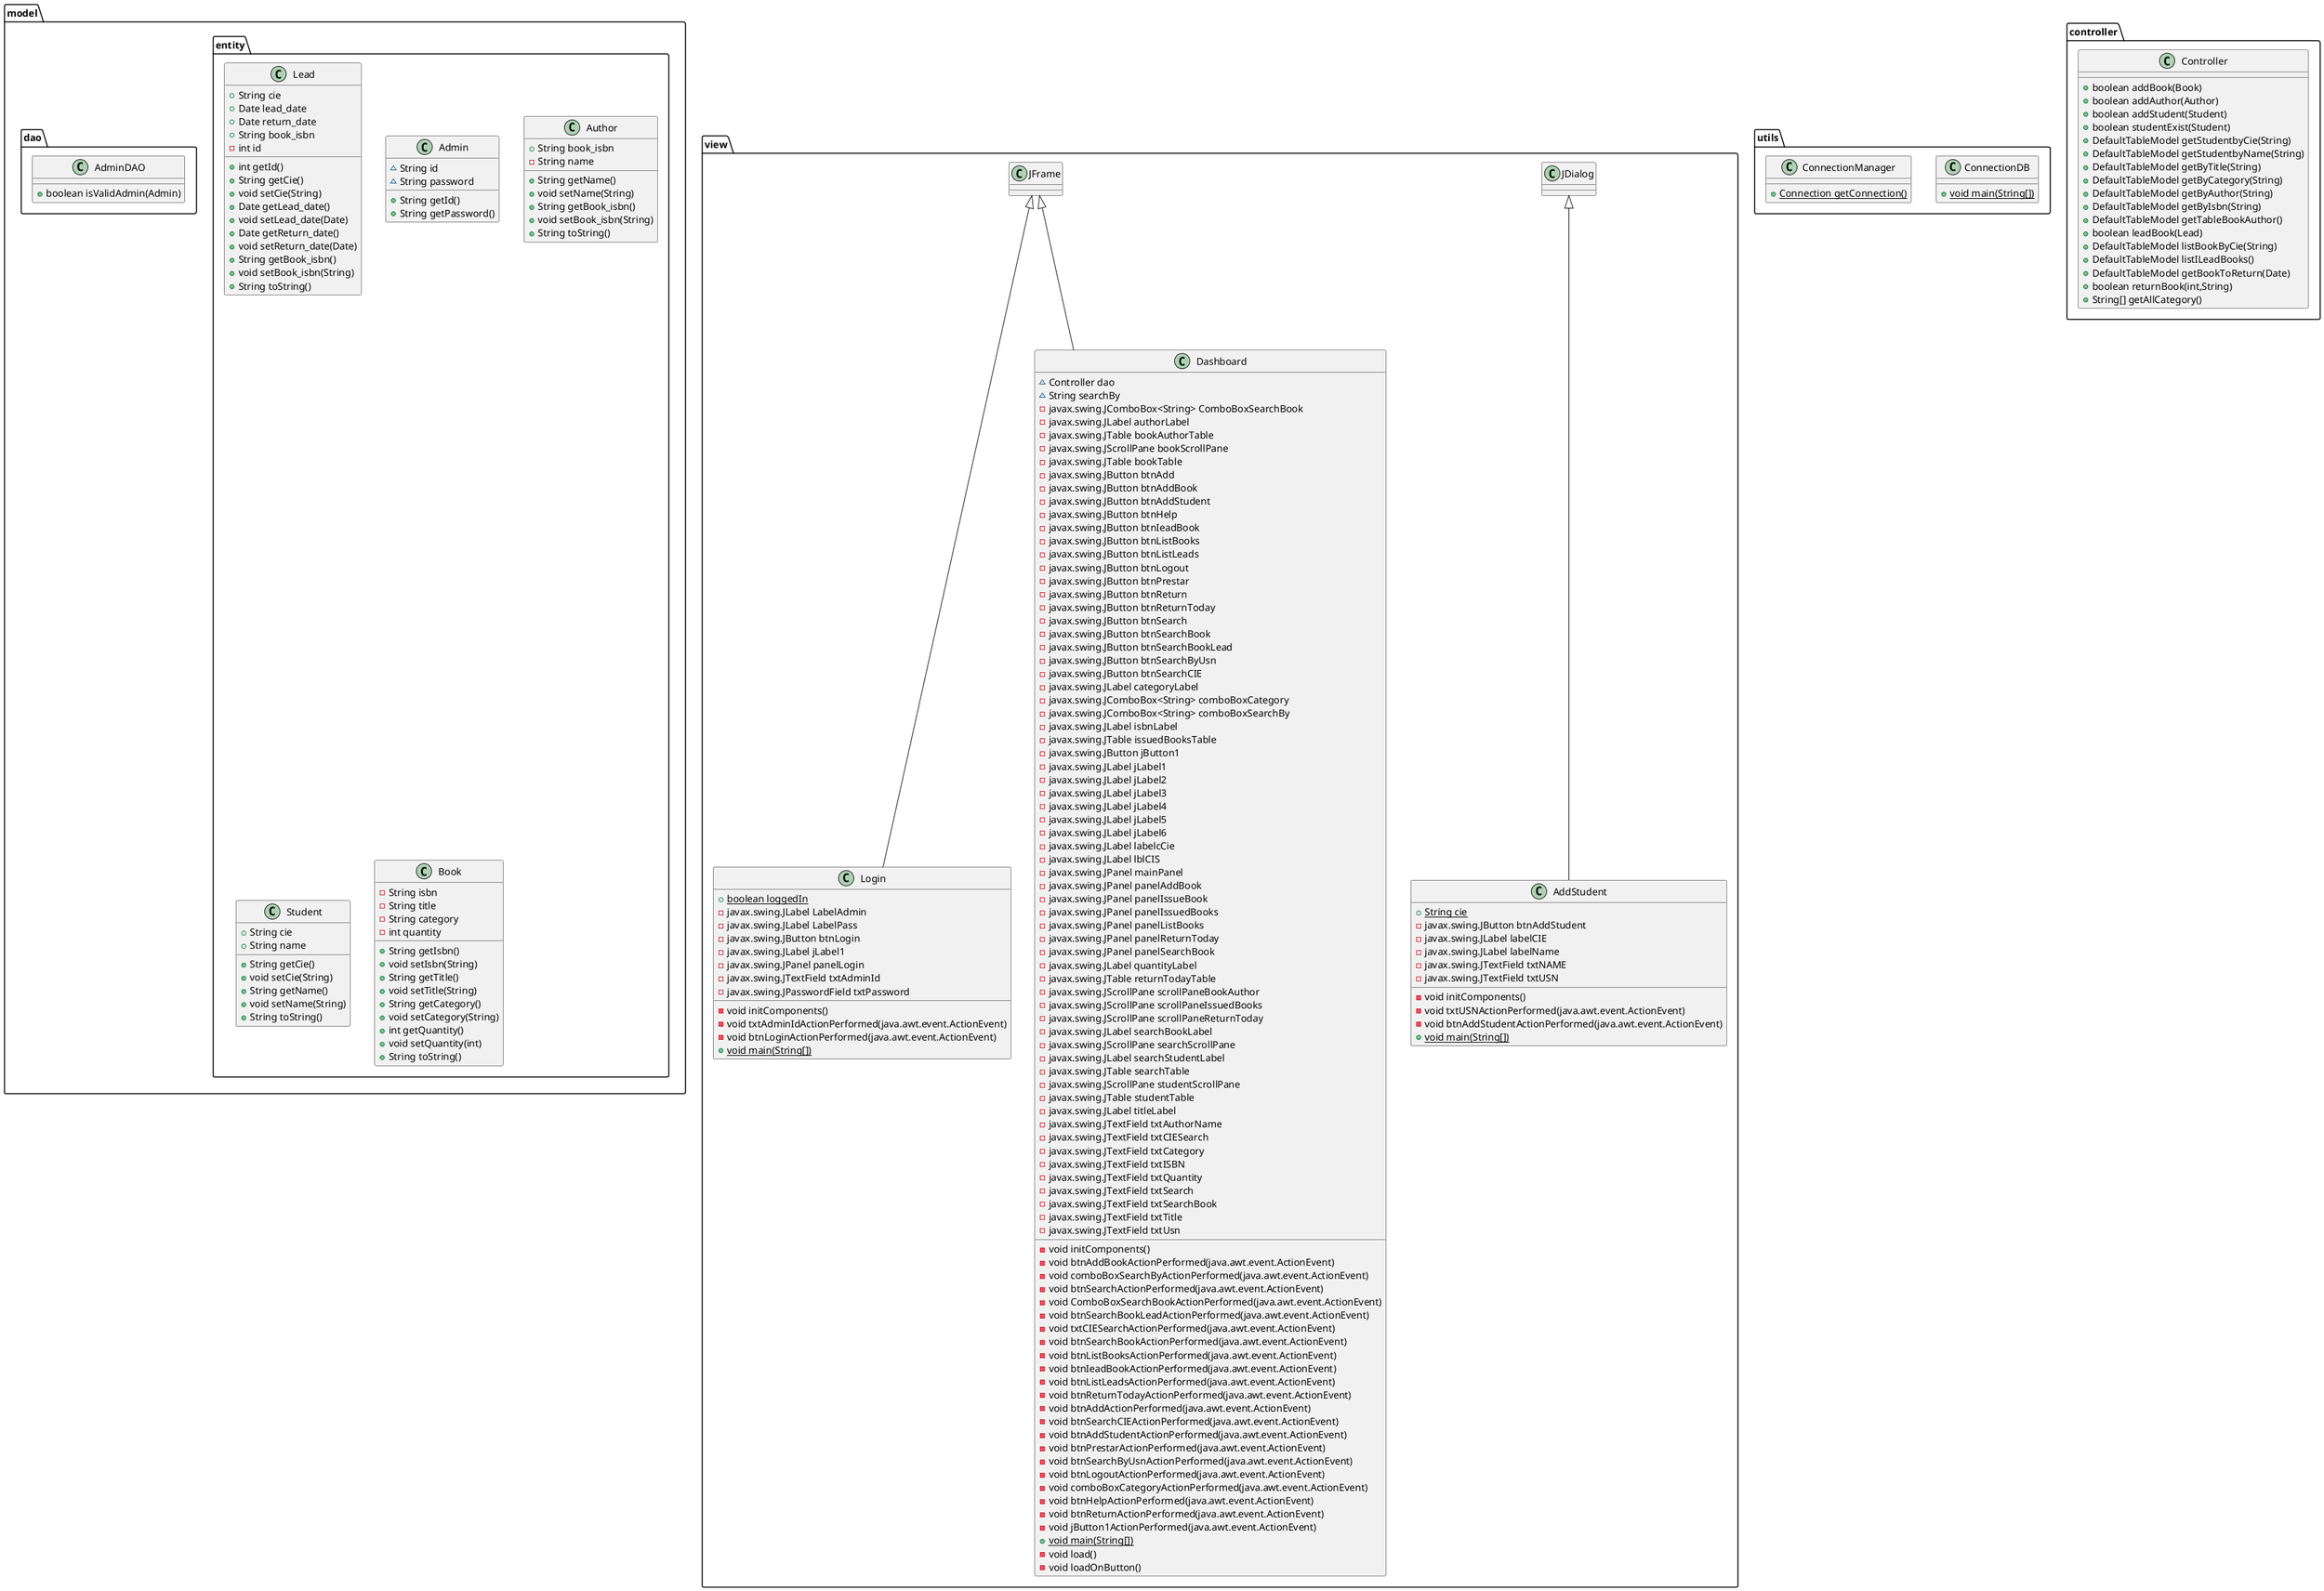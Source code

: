@startuml
class model.entity.Lead {
+ String cie
+ Date lead_date
+ Date return_date
+ String book_isbn
- int id
+ int getId()
+ String getCie()
+ void setCie(String)
+ Date getLead_date()
+ void setLead_date(Date)
+ Date getReturn_date()
+ void setReturn_date(Date)
+ String getBook_isbn()
+ void setBook_isbn(String)
+ String toString()
}
class model.entity.Admin {
~ String id
~ String password
+ String getId()
+ String getPassword()
}
class view.AddStudent {
+ {static} String cie
- javax.swing.JButton btnAddStudent
- javax.swing.JLabel labelCIE
- javax.swing.JLabel labelName
- javax.swing.JTextField txtNAME
- javax.swing.JTextField txtUSN
- void initComponents()
- void txtUSNActionPerformed(java.awt.event.ActionEvent)
- void btnAddStudentActionPerformed(java.awt.event.ActionEvent)
+ {static} void main(String[])
}
class view.Login {
+ {static} boolean loggedIn
- javax.swing.JLabel LabelAdmin
- javax.swing.JLabel LabelPass
- javax.swing.JButton btnLogin
- javax.swing.JLabel jLabel1
- javax.swing.JPanel panelLogin
- javax.swing.JTextField txtAdminId
- javax.swing.JPasswordField txtPassword
- void initComponents()
- void txtAdminIdActionPerformed(java.awt.event.ActionEvent)
- void btnLoginActionPerformed(java.awt.event.ActionEvent)
+ {static} void main(String[])
}
class utils.ConnectionDB {
+ {static} void main(String[])
}
class model.entity.Author {
+ String book_isbn
- String name
+ String getName()
+ void setName(String)
+ String getBook_isbn()
+ void setBook_isbn(String)
+ String toString()
}
class model.entity.Student {
+ String cie
+ String name
+ String getCie()
+ void setCie(String)
+ String getName()
+ void setName(String)
+ String toString()
}
class view.Dashboard {
~ Controller dao
~ String searchBy
- javax.swing.JComboBox<String> ComboBoxSearchBook
- javax.swing.JLabel authorLabel
- javax.swing.JTable bookAuthorTable
- javax.swing.JScrollPane bookScrollPane
- javax.swing.JTable bookTable
- javax.swing.JButton btnAdd
- javax.swing.JButton btnAddBook
- javax.swing.JButton btnAddStudent
- javax.swing.JButton btnHelp
- javax.swing.JButton btnIeadBook
- javax.swing.JButton btnListBooks
- javax.swing.JButton btnListLeads
- javax.swing.JButton btnLogout
- javax.swing.JButton btnPrestar
- javax.swing.JButton btnReturn
- javax.swing.JButton btnReturnToday
- javax.swing.JButton btnSearch
- javax.swing.JButton btnSearchBook
- javax.swing.JButton btnSearchBookLead
- javax.swing.JButton btnSearchByUsn
- javax.swing.JButton btnSearchCIE
- javax.swing.JLabel categoryLabel
- javax.swing.JComboBox<String> comboBoxCategory
- javax.swing.JComboBox<String> comboBoxSearchBy
- javax.swing.JLabel isbnLabel
- javax.swing.JTable issuedBooksTable
- javax.swing.JButton jButton1
- javax.swing.JLabel jLabel1
- javax.swing.JLabel jLabel2
- javax.swing.JLabel jLabel3
- javax.swing.JLabel jLabel4
- javax.swing.JLabel jLabel5
- javax.swing.JLabel jLabel6
- javax.swing.JLabel labelcCie
- javax.swing.JLabel lblCIS
- javax.swing.JPanel mainPanel
- javax.swing.JPanel panelAddBook
- javax.swing.JPanel panelIssueBook
- javax.swing.JPanel panelIssuedBooks
- javax.swing.JPanel panelListBooks
- javax.swing.JPanel panelReturnToday
- javax.swing.JPanel panelSearchBook
- javax.swing.JLabel quantityLabel
- javax.swing.JTable returnTodayTable
- javax.swing.JScrollPane scrollPaneBookAuthor
- javax.swing.JScrollPane scrollPaneIssuedBooks
- javax.swing.JScrollPane scrollPaneReturnToday
- javax.swing.JLabel searchBookLabel
- javax.swing.JScrollPane searchScrollPane
- javax.swing.JLabel searchStudentLabel
- javax.swing.JTable searchTable
- javax.swing.JScrollPane studentScrollPane
- javax.swing.JTable studentTable
- javax.swing.JLabel titleLabel
- javax.swing.JTextField txtAuthorName
- javax.swing.JTextField txtCIESearch
- javax.swing.JTextField txtCategory
- javax.swing.JTextField txtISBN
- javax.swing.JTextField txtQuantity
- javax.swing.JTextField txtSearch
- javax.swing.JTextField txtSearchBook
- javax.swing.JTextField txtTitle
- javax.swing.JTextField txtUsn
- void initComponents()
- void btnAddBookActionPerformed(java.awt.event.ActionEvent)
- void comboBoxSearchByActionPerformed(java.awt.event.ActionEvent)
- void btnSearchActionPerformed(java.awt.event.ActionEvent)
- void ComboBoxSearchBookActionPerformed(java.awt.event.ActionEvent)
- void btnSearchBookLeadActionPerformed(java.awt.event.ActionEvent)
- void txtCIESearchActionPerformed(java.awt.event.ActionEvent)
- void btnSearchBookActionPerformed(java.awt.event.ActionEvent)
- void btnListBooksActionPerformed(java.awt.event.ActionEvent)
- void btnIeadBookActionPerformed(java.awt.event.ActionEvent)
- void btnListLeadsActionPerformed(java.awt.event.ActionEvent)
- void btnReturnTodayActionPerformed(java.awt.event.ActionEvent)
- void btnAddActionPerformed(java.awt.event.ActionEvent)
- void btnSearchCIEActionPerformed(java.awt.event.ActionEvent)
- void btnAddStudentActionPerformed(java.awt.event.ActionEvent)
- void btnPrestarActionPerformed(java.awt.event.ActionEvent)
- void btnSearchByUsnActionPerformed(java.awt.event.ActionEvent)
- void btnLogoutActionPerformed(java.awt.event.ActionEvent)
- void comboBoxCategoryActionPerformed(java.awt.event.ActionEvent)
- void btnHelpActionPerformed(java.awt.event.ActionEvent)
- void btnReturnActionPerformed(java.awt.event.ActionEvent)
- void jButton1ActionPerformed(java.awt.event.ActionEvent)
+ {static} void main(String[])
- void load()
- void loadOnButton()
}
class model.dao.AdminDAO {
+ boolean isValidAdmin(Admin)
}
class controller.Controller {
+ boolean addBook(Book)
+ boolean addAuthor(Author)
+ boolean addStudent(Student)
+ boolean studentExist(Student)
+ DefaultTableModel getStudentbyCie(String)
+ DefaultTableModel getStudentbyName(String)
+ DefaultTableModel getByTitle(String)
+ DefaultTableModel getByCategory(String)
+ DefaultTableModel getByAuthor(String)
+ DefaultTableModel getByIsbn(String)
+ DefaultTableModel getTableBookAuthor()
+ boolean leadBook(Lead)
+ DefaultTableModel listBookByCie(String)
+ DefaultTableModel listILeadBooks()
+ DefaultTableModel getBookToReturn(Date)
+ boolean returnBook(int,String)
+ String[] getAllCategory()
}
class model.entity.Book {
- String isbn
- String title
- String category
- int quantity
+ String getIsbn()
+ void setIsbn(String)
+ String getTitle()
+ void setTitle(String)
+ String getCategory()
+ void setCategory(String)
+ int getQuantity()
+ void setQuantity(int)
+ String toString()
}
class utils.ConnectionManager {
+ {static} Connection getConnection()
}


view.JDialog <|-- view.AddStudent
view.JFrame <|-- view.Login
view.JFrame <|-- view.Dashboard
@enduml